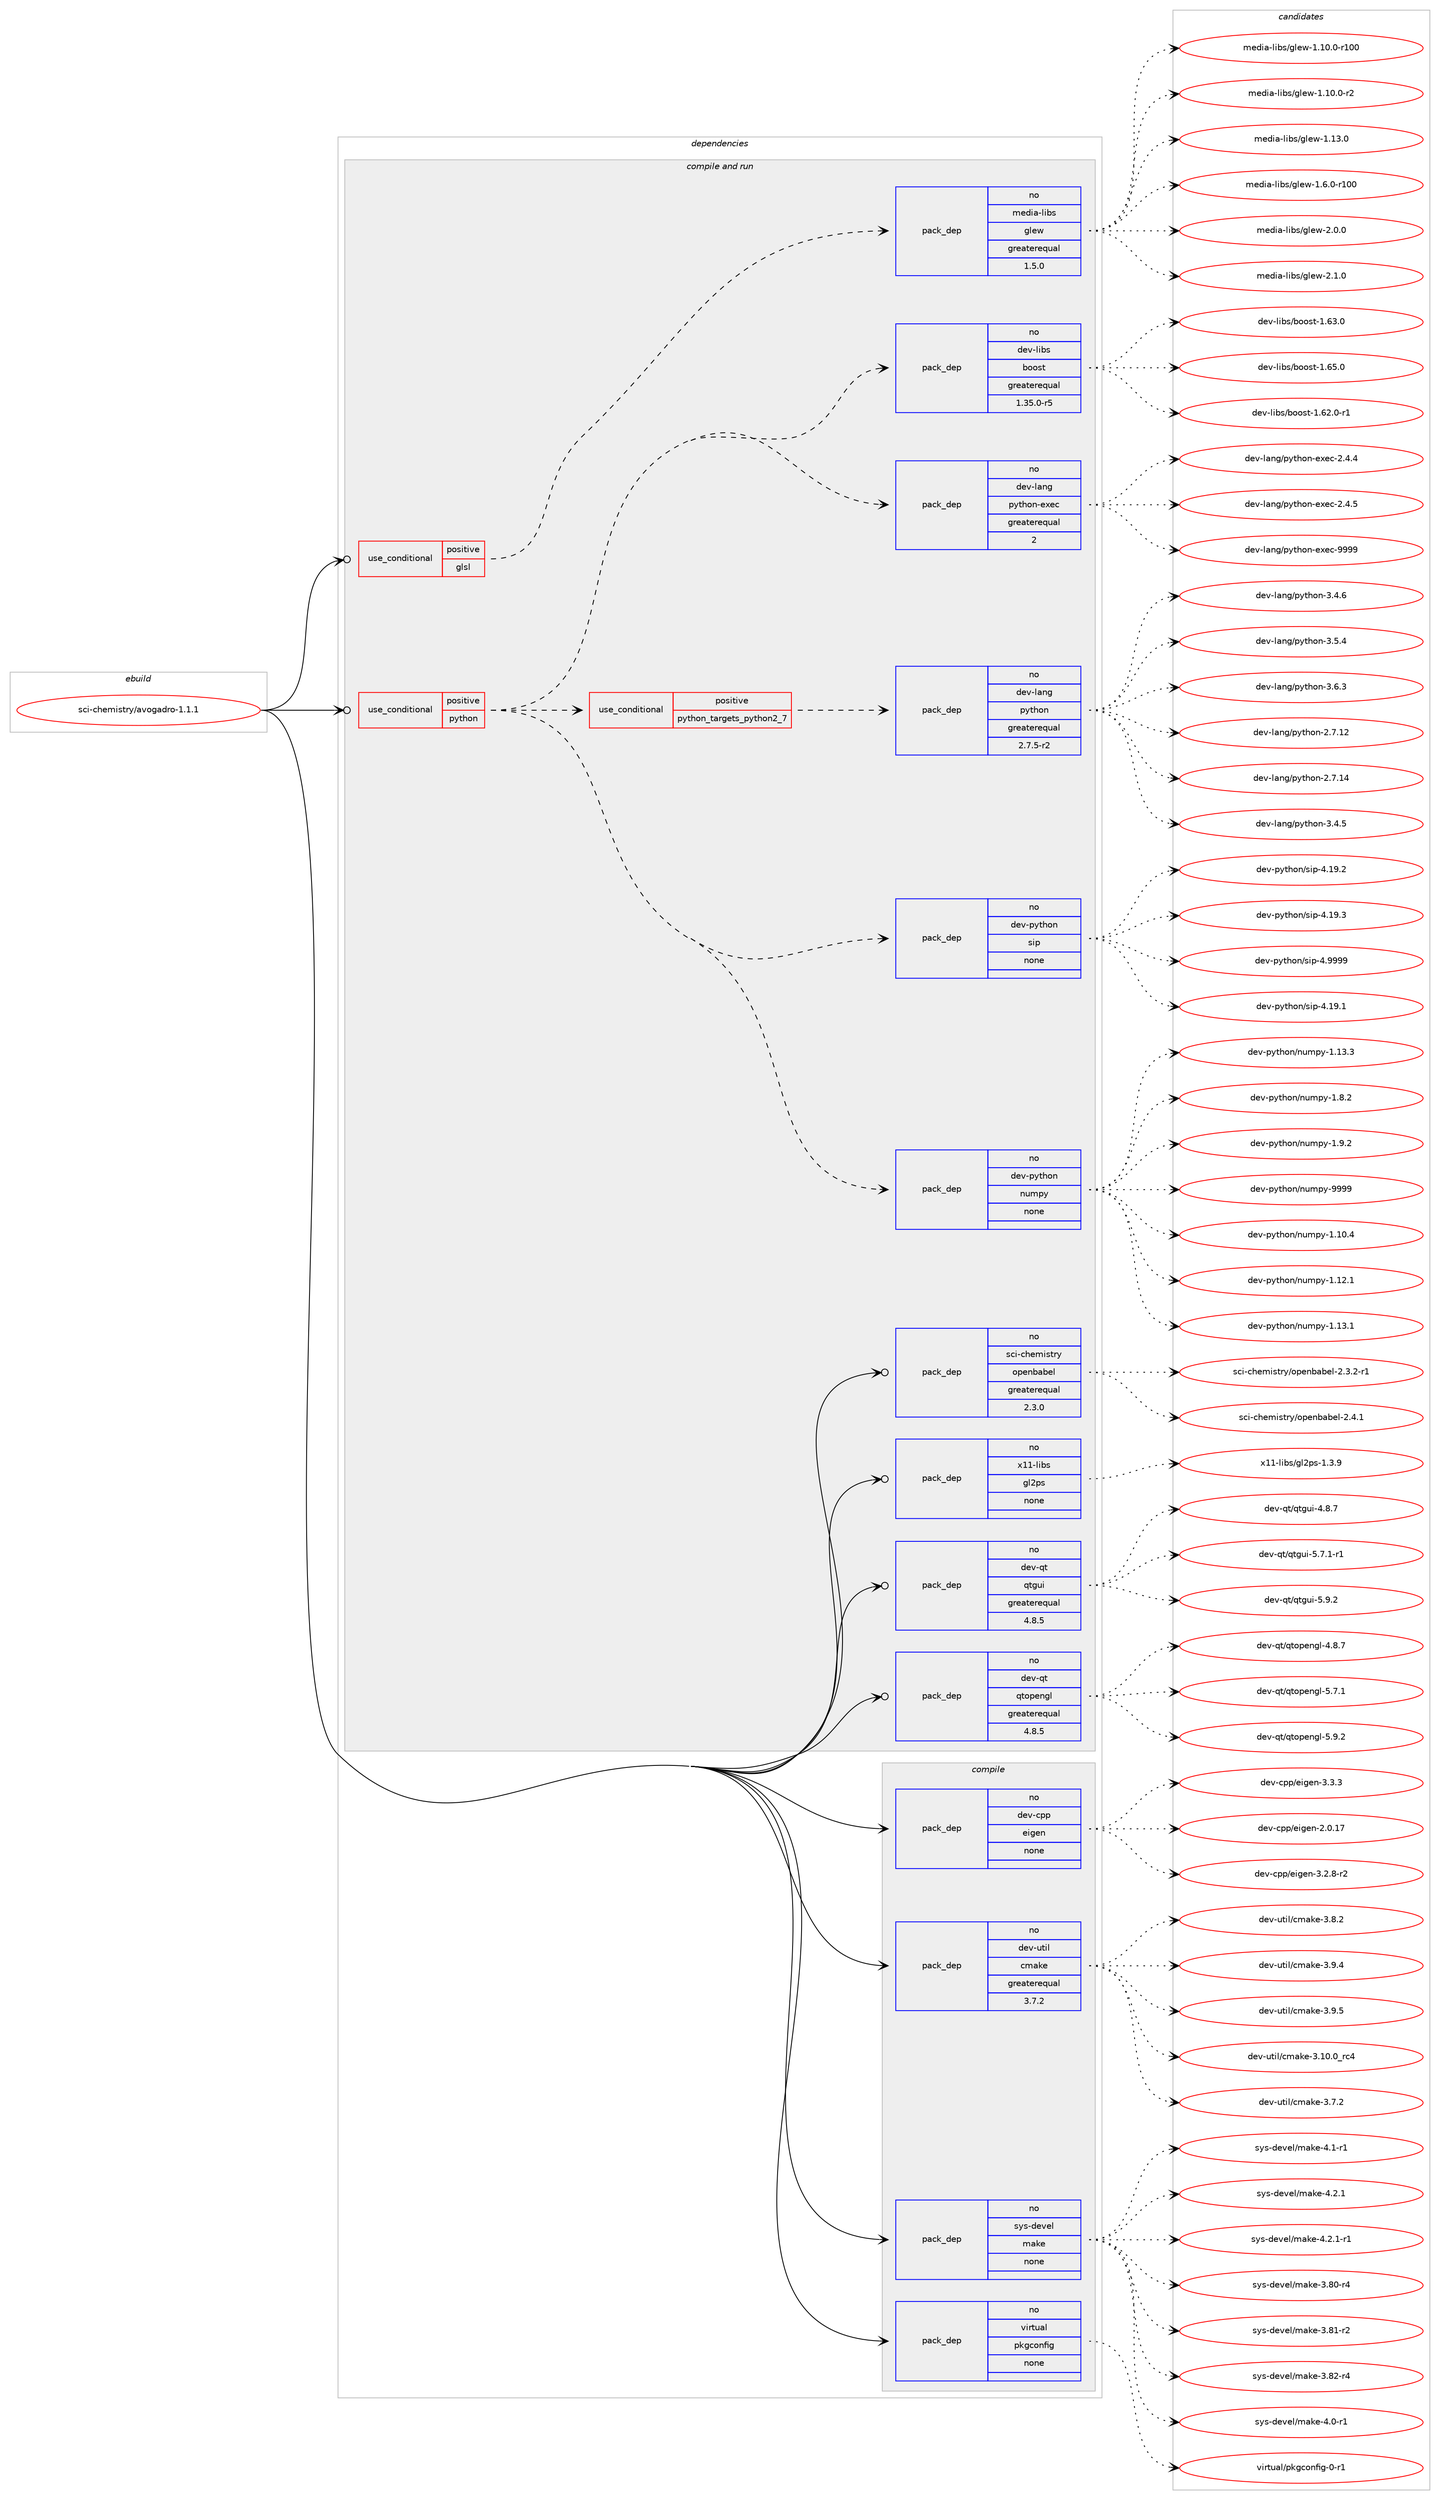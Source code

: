 digraph prolog {

# *************
# Graph options
# *************

newrank=true;
concentrate=true;
compound=true;
graph [rankdir=LR,fontname=Helvetica,fontsize=10,ranksep=1.5];#, ranksep=2.5, nodesep=0.2];
edge  [arrowhead=vee];
node  [fontname=Helvetica,fontsize=10];

# **********
# The ebuild
# **********

subgraph cluster_leftcol {
color=gray;
rank=same;
label=<<i>ebuild</i>>;
id [label="sci-chemistry/avogadro-1.1.1", color=red, width=4, href="../sci-chemistry/avogadro-1.1.1.svg"];
}

# ****************
# The dependencies
# ****************

subgraph cluster_midcol {
color=gray;
label=<<i>dependencies</i>>;
subgraph cluster_compile {
fillcolor="#eeeeee";
style=filled;
label=<<i>compile</i>>;
subgraph pack328520 {
dependency445774 [label=<<TABLE BORDER="0" CELLBORDER="1" CELLSPACING="0" CELLPADDING="4" WIDTH="220"><TR><TD ROWSPAN="6" CELLPADDING="30">pack_dep</TD></TR><TR><TD WIDTH="110">no</TD></TR><TR><TD>dev-cpp</TD></TR><TR><TD>eigen</TD></TR><TR><TD>none</TD></TR><TR><TD></TD></TR></TABLE>>, shape=none, color=blue];
}
id:e -> dependency445774:w [weight=20,style="solid",arrowhead="vee"];
subgraph pack328521 {
dependency445775 [label=<<TABLE BORDER="0" CELLBORDER="1" CELLSPACING="0" CELLPADDING="4" WIDTH="220"><TR><TD ROWSPAN="6" CELLPADDING="30">pack_dep</TD></TR><TR><TD WIDTH="110">no</TD></TR><TR><TD>dev-util</TD></TR><TR><TD>cmake</TD></TR><TR><TD>greaterequal</TD></TR><TR><TD>3.7.2</TD></TR></TABLE>>, shape=none, color=blue];
}
id:e -> dependency445775:w [weight=20,style="solid",arrowhead="vee"];
subgraph pack328522 {
dependency445776 [label=<<TABLE BORDER="0" CELLBORDER="1" CELLSPACING="0" CELLPADDING="4" WIDTH="220"><TR><TD ROWSPAN="6" CELLPADDING="30">pack_dep</TD></TR><TR><TD WIDTH="110">no</TD></TR><TR><TD>sys-devel</TD></TR><TR><TD>make</TD></TR><TR><TD>none</TD></TR><TR><TD></TD></TR></TABLE>>, shape=none, color=blue];
}
id:e -> dependency445776:w [weight=20,style="solid",arrowhead="vee"];
subgraph pack328523 {
dependency445777 [label=<<TABLE BORDER="0" CELLBORDER="1" CELLSPACING="0" CELLPADDING="4" WIDTH="220"><TR><TD ROWSPAN="6" CELLPADDING="30">pack_dep</TD></TR><TR><TD WIDTH="110">no</TD></TR><TR><TD>virtual</TD></TR><TR><TD>pkgconfig</TD></TR><TR><TD>none</TD></TR><TR><TD></TD></TR></TABLE>>, shape=none, color=blue];
}
id:e -> dependency445777:w [weight=20,style="solid",arrowhead="vee"];
}
subgraph cluster_compileandrun {
fillcolor="#eeeeee";
style=filled;
label=<<i>compile and run</i>>;
subgraph cond109504 {
dependency445778 [label=<<TABLE BORDER="0" CELLBORDER="1" CELLSPACING="0" CELLPADDING="4"><TR><TD ROWSPAN="3" CELLPADDING="10">use_conditional</TD></TR><TR><TD>positive</TD></TR><TR><TD>glsl</TD></TR></TABLE>>, shape=none, color=red];
subgraph pack328524 {
dependency445779 [label=<<TABLE BORDER="0" CELLBORDER="1" CELLSPACING="0" CELLPADDING="4" WIDTH="220"><TR><TD ROWSPAN="6" CELLPADDING="30">pack_dep</TD></TR><TR><TD WIDTH="110">no</TD></TR><TR><TD>media-libs</TD></TR><TR><TD>glew</TD></TR><TR><TD>greaterequal</TD></TR><TR><TD>1.5.0</TD></TR></TABLE>>, shape=none, color=blue];
}
dependency445778:e -> dependency445779:w [weight=20,style="dashed",arrowhead="vee"];
}
id:e -> dependency445778:w [weight=20,style="solid",arrowhead="odotvee"];
subgraph cond109505 {
dependency445780 [label=<<TABLE BORDER="0" CELLBORDER="1" CELLSPACING="0" CELLPADDING="4"><TR><TD ROWSPAN="3" CELLPADDING="10">use_conditional</TD></TR><TR><TD>positive</TD></TR><TR><TD>python</TD></TR></TABLE>>, shape=none, color=red];
subgraph pack328525 {
dependency445781 [label=<<TABLE BORDER="0" CELLBORDER="1" CELLSPACING="0" CELLPADDING="4" WIDTH="220"><TR><TD ROWSPAN="6" CELLPADDING="30">pack_dep</TD></TR><TR><TD WIDTH="110">no</TD></TR><TR><TD>dev-libs</TD></TR><TR><TD>boost</TD></TR><TR><TD>greaterequal</TD></TR><TR><TD>1.35.0-r5</TD></TR></TABLE>>, shape=none, color=blue];
}
dependency445780:e -> dependency445781:w [weight=20,style="dashed",arrowhead="vee"];
subgraph pack328526 {
dependency445782 [label=<<TABLE BORDER="0" CELLBORDER="1" CELLSPACING="0" CELLPADDING="4" WIDTH="220"><TR><TD ROWSPAN="6" CELLPADDING="30">pack_dep</TD></TR><TR><TD WIDTH="110">no</TD></TR><TR><TD>dev-python</TD></TR><TR><TD>numpy</TD></TR><TR><TD>none</TD></TR><TR><TD></TD></TR></TABLE>>, shape=none, color=blue];
}
dependency445780:e -> dependency445782:w [weight=20,style="dashed",arrowhead="vee"];
subgraph pack328527 {
dependency445783 [label=<<TABLE BORDER="0" CELLBORDER="1" CELLSPACING="0" CELLPADDING="4" WIDTH="220"><TR><TD ROWSPAN="6" CELLPADDING="30">pack_dep</TD></TR><TR><TD WIDTH="110">no</TD></TR><TR><TD>dev-python</TD></TR><TR><TD>sip</TD></TR><TR><TD>none</TD></TR><TR><TD></TD></TR></TABLE>>, shape=none, color=blue];
}
dependency445780:e -> dependency445783:w [weight=20,style="dashed",arrowhead="vee"];
subgraph cond109506 {
dependency445784 [label=<<TABLE BORDER="0" CELLBORDER="1" CELLSPACING="0" CELLPADDING="4"><TR><TD ROWSPAN="3" CELLPADDING="10">use_conditional</TD></TR><TR><TD>positive</TD></TR><TR><TD>python_targets_python2_7</TD></TR></TABLE>>, shape=none, color=red];
subgraph pack328528 {
dependency445785 [label=<<TABLE BORDER="0" CELLBORDER="1" CELLSPACING="0" CELLPADDING="4" WIDTH="220"><TR><TD ROWSPAN="6" CELLPADDING="30">pack_dep</TD></TR><TR><TD WIDTH="110">no</TD></TR><TR><TD>dev-lang</TD></TR><TR><TD>python</TD></TR><TR><TD>greaterequal</TD></TR><TR><TD>2.7.5-r2</TD></TR></TABLE>>, shape=none, color=blue];
}
dependency445784:e -> dependency445785:w [weight=20,style="dashed",arrowhead="vee"];
}
dependency445780:e -> dependency445784:w [weight=20,style="dashed",arrowhead="vee"];
subgraph pack328529 {
dependency445786 [label=<<TABLE BORDER="0" CELLBORDER="1" CELLSPACING="0" CELLPADDING="4" WIDTH="220"><TR><TD ROWSPAN="6" CELLPADDING="30">pack_dep</TD></TR><TR><TD WIDTH="110">no</TD></TR><TR><TD>dev-lang</TD></TR><TR><TD>python-exec</TD></TR><TR><TD>greaterequal</TD></TR><TR><TD>2</TD></TR></TABLE>>, shape=none, color=blue];
}
dependency445780:e -> dependency445786:w [weight=20,style="dashed",arrowhead="vee"];
}
id:e -> dependency445780:w [weight=20,style="solid",arrowhead="odotvee"];
subgraph pack328530 {
dependency445787 [label=<<TABLE BORDER="0" CELLBORDER="1" CELLSPACING="0" CELLPADDING="4" WIDTH="220"><TR><TD ROWSPAN="6" CELLPADDING="30">pack_dep</TD></TR><TR><TD WIDTH="110">no</TD></TR><TR><TD>dev-qt</TD></TR><TR><TD>qtgui</TD></TR><TR><TD>greaterequal</TD></TR><TR><TD>4.8.5</TD></TR></TABLE>>, shape=none, color=blue];
}
id:e -> dependency445787:w [weight=20,style="solid",arrowhead="odotvee"];
subgraph pack328531 {
dependency445788 [label=<<TABLE BORDER="0" CELLBORDER="1" CELLSPACING="0" CELLPADDING="4" WIDTH="220"><TR><TD ROWSPAN="6" CELLPADDING="30">pack_dep</TD></TR><TR><TD WIDTH="110">no</TD></TR><TR><TD>dev-qt</TD></TR><TR><TD>qtopengl</TD></TR><TR><TD>greaterequal</TD></TR><TR><TD>4.8.5</TD></TR></TABLE>>, shape=none, color=blue];
}
id:e -> dependency445788:w [weight=20,style="solid",arrowhead="odotvee"];
subgraph pack328532 {
dependency445789 [label=<<TABLE BORDER="0" CELLBORDER="1" CELLSPACING="0" CELLPADDING="4" WIDTH="220"><TR><TD ROWSPAN="6" CELLPADDING="30">pack_dep</TD></TR><TR><TD WIDTH="110">no</TD></TR><TR><TD>sci-chemistry</TD></TR><TR><TD>openbabel</TD></TR><TR><TD>greaterequal</TD></TR><TR><TD>2.3.0</TD></TR></TABLE>>, shape=none, color=blue];
}
id:e -> dependency445789:w [weight=20,style="solid",arrowhead="odotvee"];
subgraph pack328533 {
dependency445790 [label=<<TABLE BORDER="0" CELLBORDER="1" CELLSPACING="0" CELLPADDING="4" WIDTH="220"><TR><TD ROWSPAN="6" CELLPADDING="30">pack_dep</TD></TR><TR><TD WIDTH="110">no</TD></TR><TR><TD>x11-libs</TD></TR><TR><TD>gl2ps</TD></TR><TR><TD>none</TD></TR><TR><TD></TD></TR></TABLE>>, shape=none, color=blue];
}
id:e -> dependency445790:w [weight=20,style="solid",arrowhead="odotvee"];
}
subgraph cluster_run {
fillcolor="#eeeeee";
style=filled;
label=<<i>run</i>>;
}
}

# **************
# The candidates
# **************

subgraph cluster_choices {
rank=same;
color=gray;
label=<<i>candidates</i>>;

subgraph choice328520 {
color=black;
nodesep=1;
choice10010111845991121124710110510310111045504648464955 [label="dev-cpp/eigen-2.0.17", color=red, width=4,href="../dev-cpp/eigen-2.0.17.svg"];
choice1001011184599112112471011051031011104551465046564511450 [label="dev-cpp/eigen-3.2.8-r2", color=red, width=4,href="../dev-cpp/eigen-3.2.8-r2.svg"];
choice100101118459911211247101105103101110455146514651 [label="dev-cpp/eigen-3.3.3", color=red, width=4,href="../dev-cpp/eigen-3.3.3.svg"];
dependency445774:e -> choice10010111845991121124710110510310111045504648464955:w [style=dotted,weight="100"];
dependency445774:e -> choice1001011184599112112471011051031011104551465046564511450:w [style=dotted,weight="100"];
dependency445774:e -> choice100101118459911211247101105103101110455146514651:w [style=dotted,weight="100"];
}
subgraph choice328521 {
color=black;
nodesep=1;
choice1001011184511711610510847991099710710145514649484648951149952 [label="dev-util/cmake-3.10.0_rc4", color=red, width=4,href="../dev-util/cmake-3.10.0_rc4.svg"];
choice10010111845117116105108479910997107101455146554650 [label="dev-util/cmake-3.7.2", color=red, width=4,href="../dev-util/cmake-3.7.2.svg"];
choice10010111845117116105108479910997107101455146564650 [label="dev-util/cmake-3.8.2", color=red, width=4,href="../dev-util/cmake-3.8.2.svg"];
choice10010111845117116105108479910997107101455146574652 [label="dev-util/cmake-3.9.4", color=red, width=4,href="../dev-util/cmake-3.9.4.svg"];
choice10010111845117116105108479910997107101455146574653 [label="dev-util/cmake-3.9.5", color=red, width=4,href="../dev-util/cmake-3.9.5.svg"];
dependency445775:e -> choice1001011184511711610510847991099710710145514649484648951149952:w [style=dotted,weight="100"];
dependency445775:e -> choice10010111845117116105108479910997107101455146554650:w [style=dotted,weight="100"];
dependency445775:e -> choice10010111845117116105108479910997107101455146564650:w [style=dotted,weight="100"];
dependency445775:e -> choice10010111845117116105108479910997107101455146574652:w [style=dotted,weight="100"];
dependency445775:e -> choice10010111845117116105108479910997107101455146574653:w [style=dotted,weight="100"];
}
subgraph choice328522 {
color=black;
nodesep=1;
choice11512111545100101118101108471099710710145514656484511452 [label="sys-devel/make-3.80-r4", color=red, width=4,href="../sys-devel/make-3.80-r4.svg"];
choice11512111545100101118101108471099710710145514656494511450 [label="sys-devel/make-3.81-r2", color=red, width=4,href="../sys-devel/make-3.81-r2.svg"];
choice11512111545100101118101108471099710710145514656504511452 [label="sys-devel/make-3.82-r4", color=red, width=4,href="../sys-devel/make-3.82-r4.svg"];
choice115121115451001011181011084710997107101455246484511449 [label="sys-devel/make-4.0-r1", color=red, width=4,href="../sys-devel/make-4.0-r1.svg"];
choice115121115451001011181011084710997107101455246494511449 [label="sys-devel/make-4.1-r1", color=red, width=4,href="../sys-devel/make-4.1-r1.svg"];
choice115121115451001011181011084710997107101455246504649 [label="sys-devel/make-4.2.1", color=red, width=4,href="../sys-devel/make-4.2.1.svg"];
choice1151211154510010111810110847109971071014552465046494511449 [label="sys-devel/make-4.2.1-r1", color=red, width=4,href="../sys-devel/make-4.2.1-r1.svg"];
dependency445776:e -> choice11512111545100101118101108471099710710145514656484511452:w [style=dotted,weight="100"];
dependency445776:e -> choice11512111545100101118101108471099710710145514656494511450:w [style=dotted,weight="100"];
dependency445776:e -> choice11512111545100101118101108471099710710145514656504511452:w [style=dotted,weight="100"];
dependency445776:e -> choice115121115451001011181011084710997107101455246484511449:w [style=dotted,weight="100"];
dependency445776:e -> choice115121115451001011181011084710997107101455246494511449:w [style=dotted,weight="100"];
dependency445776:e -> choice115121115451001011181011084710997107101455246504649:w [style=dotted,weight="100"];
dependency445776:e -> choice1151211154510010111810110847109971071014552465046494511449:w [style=dotted,weight="100"];
}
subgraph choice328523 {
color=black;
nodesep=1;
choice11810511411611797108471121071039911111010210510345484511449 [label="virtual/pkgconfig-0-r1", color=red, width=4,href="../virtual/pkgconfig-0-r1.svg"];
dependency445777:e -> choice11810511411611797108471121071039911111010210510345484511449:w [style=dotted,weight="100"];
}
subgraph choice328524 {
color=black;
nodesep=1;
choice109101100105974510810598115471031081011194549464948464845114494848 [label="media-libs/glew-1.10.0-r100", color=red, width=4,href="../media-libs/glew-1.10.0-r100.svg"];
choice10910110010597451081059811547103108101119454946494846484511450 [label="media-libs/glew-1.10.0-r2", color=red, width=4,href="../media-libs/glew-1.10.0-r2.svg"];
choice1091011001059745108105981154710310810111945494649514648 [label="media-libs/glew-1.13.0", color=red, width=4,href="../media-libs/glew-1.13.0.svg"];
choice1091011001059745108105981154710310810111945494654464845114494848 [label="media-libs/glew-1.6.0-r100", color=red, width=4,href="../media-libs/glew-1.6.0-r100.svg"];
choice10910110010597451081059811547103108101119455046484648 [label="media-libs/glew-2.0.0", color=red, width=4,href="../media-libs/glew-2.0.0.svg"];
choice10910110010597451081059811547103108101119455046494648 [label="media-libs/glew-2.1.0", color=red, width=4,href="../media-libs/glew-2.1.0.svg"];
dependency445779:e -> choice109101100105974510810598115471031081011194549464948464845114494848:w [style=dotted,weight="100"];
dependency445779:e -> choice10910110010597451081059811547103108101119454946494846484511450:w [style=dotted,weight="100"];
dependency445779:e -> choice1091011001059745108105981154710310810111945494649514648:w [style=dotted,weight="100"];
dependency445779:e -> choice1091011001059745108105981154710310810111945494654464845114494848:w [style=dotted,weight="100"];
dependency445779:e -> choice10910110010597451081059811547103108101119455046484648:w [style=dotted,weight="100"];
dependency445779:e -> choice10910110010597451081059811547103108101119455046494648:w [style=dotted,weight="100"];
}
subgraph choice328525 {
color=black;
nodesep=1;
choice10010111845108105981154798111111115116454946545046484511449 [label="dev-libs/boost-1.62.0-r1", color=red, width=4,href="../dev-libs/boost-1.62.0-r1.svg"];
choice1001011184510810598115479811111111511645494654514648 [label="dev-libs/boost-1.63.0", color=red, width=4,href="../dev-libs/boost-1.63.0.svg"];
choice1001011184510810598115479811111111511645494654534648 [label="dev-libs/boost-1.65.0", color=red, width=4,href="../dev-libs/boost-1.65.0.svg"];
dependency445781:e -> choice10010111845108105981154798111111115116454946545046484511449:w [style=dotted,weight="100"];
dependency445781:e -> choice1001011184510810598115479811111111511645494654514648:w [style=dotted,weight="100"];
dependency445781:e -> choice1001011184510810598115479811111111511645494654534648:w [style=dotted,weight="100"];
}
subgraph choice328526 {
color=black;
nodesep=1;
choice100101118451121211161041111104711011710911212145494649484652 [label="dev-python/numpy-1.10.4", color=red, width=4,href="../dev-python/numpy-1.10.4.svg"];
choice100101118451121211161041111104711011710911212145494649504649 [label="dev-python/numpy-1.12.1", color=red, width=4,href="../dev-python/numpy-1.12.1.svg"];
choice100101118451121211161041111104711011710911212145494649514649 [label="dev-python/numpy-1.13.1", color=red, width=4,href="../dev-python/numpy-1.13.1.svg"];
choice100101118451121211161041111104711011710911212145494649514651 [label="dev-python/numpy-1.13.3", color=red, width=4,href="../dev-python/numpy-1.13.3.svg"];
choice1001011184511212111610411111047110117109112121454946564650 [label="dev-python/numpy-1.8.2", color=red, width=4,href="../dev-python/numpy-1.8.2.svg"];
choice1001011184511212111610411111047110117109112121454946574650 [label="dev-python/numpy-1.9.2", color=red, width=4,href="../dev-python/numpy-1.9.2.svg"];
choice10010111845112121116104111110471101171091121214557575757 [label="dev-python/numpy-9999", color=red, width=4,href="../dev-python/numpy-9999.svg"];
dependency445782:e -> choice100101118451121211161041111104711011710911212145494649484652:w [style=dotted,weight="100"];
dependency445782:e -> choice100101118451121211161041111104711011710911212145494649504649:w [style=dotted,weight="100"];
dependency445782:e -> choice100101118451121211161041111104711011710911212145494649514649:w [style=dotted,weight="100"];
dependency445782:e -> choice100101118451121211161041111104711011710911212145494649514651:w [style=dotted,weight="100"];
dependency445782:e -> choice1001011184511212111610411111047110117109112121454946564650:w [style=dotted,weight="100"];
dependency445782:e -> choice1001011184511212111610411111047110117109112121454946574650:w [style=dotted,weight="100"];
dependency445782:e -> choice10010111845112121116104111110471101171091121214557575757:w [style=dotted,weight="100"];
}
subgraph choice328527 {
color=black;
nodesep=1;
choice100101118451121211161041111104711510511245524649574649 [label="dev-python/sip-4.19.1", color=red, width=4,href="../dev-python/sip-4.19.1.svg"];
choice100101118451121211161041111104711510511245524649574650 [label="dev-python/sip-4.19.2", color=red, width=4,href="../dev-python/sip-4.19.2.svg"];
choice100101118451121211161041111104711510511245524649574651 [label="dev-python/sip-4.19.3", color=red, width=4,href="../dev-python/sip-4.19.3.svg"];
choice100101118451121211161041111104711510511245524657575757 [label="dev-python/sip-4.9999", color=red, width=4,href="../dev-python/sip-4.9999.svg"];
dependency445783:e -> choice100101118451121211161041111104711510511245524649574649:w [style=dotted,weight="100"];
dependency445783:e -> choice100101118451121211161041111104711510511245524649574650:w [style=dotted,weight="100"];
dependency445783:e -> choice100101118451121211161041111104711510511245524649574651:w [style=dotted,weight="100"];
dependency445783:e -> choice100101118451121211161041111104711510511245524657575757:w [style=dotted,weight="100"];
}
subgraph choice328528 {
color=black;
nodesep=1;
choice10010111845108971101034711212111610411111045504655464950 [label="dev-lang/python-2.7.12", color=red, width=4,href="../dev-lang/python-2.7.12.svg"];
choice10010111845108971101034711212111610411111045504655464952 [label="dev-lang/python-2.7.14", color=red, width=4,href="../dev-lang/python-2.7.14.svg"];
choice100101118451089711010347112121116104111110455146524653 [label="dev-lang/python-3.4.5", color=red, width=4,href="../dev-lang/python-3.4.5.svg"];
choice100101118451089711010347112121116104111110455146524654 [label="dev-lang/python-3.4.6", color=red, width=4,href="../dev-lang/python-3.4.6.svg"];
choice100101118451089711010347112121116104111110455146534652 [label="dev-lang/python-3.5.4", color=red, width=4,href="../dev-lang/python-3.5.4.svg"];
choice100101118451089711010347112121116104111110455146544651 [label="dev-lang/python-3.6.3", color=red, width=4,href="../dev-lang/python-3.6.3.svg"];
dependency445785:e -> choice10010111845108971101034711212111610411111045504655464950:w [style=dotted,weight="100"];
dependency445785:e -> choice10010111845108971101034711212111610411111045504655464952:w [style=dotted,weight="100"];
dependency445785:e -> choice100101118451089711010347112121116104111110455146524653:w [style=dotted,weight="100"];
dependency445785:e -> choice100101118451089711010347112121116104111110455146524654:w [style=dotted,weight="100"];
dependency445785:e -> choice100101118451089711010347112121116104111110455146534652:w [style=dotted,weight="100"];
dependency445785:e -> choice100101118451089711010347112121116104111110455146544651:w [style=dotted,weight="100"];
}
subgraph choice328529 {
color=black;
nodesep=1;
choice1001011184510897110103471121211161041111104510112010199455046524652 [label="dev-lang/python-exec-2.4.4", color=red, width=4,href="../dev-lang/python-exec-2.4.4.svg"];
choice1001011184510897110103471121211161041111104510112010199455046524653 [label="dev-lang/python-exec-2.4.5", color=red, width=4,href="../dev-lang/python-exec-2.4.5.svg"];
choice10010111845108971101034711212111610411111045101120101994557575757 [label="dev-lang/python-exec-9999", color=red, width=4,href="../dev-lang/python-exec-9999.svg"];
dependency445786:e -> choice1001011184510897110103471121211161041111104510112010199455046524652:w [style=dotted,weight="100"];
dependency445786:e -> choice1001011184510897110103471121211161041111104510112010199455046524653:w [style=dotted,weight="100"];
dependency445786:e -> choice10010111845108971101034711212111610411111045101120101994557575757:w [style=dotted,weight="100"];
}
subgraph choice328530 {
color=black;
nodesep=1;
choice1001011184511311647113116103117105455246564655 [label="dev-qt/qtgui-4.8.7", color=red, width=4,href="../dev-qt/qtgui-4.8.7.svg"];
choice10010111845113116471131161031171054553465546494511449 [label="dev-qt/qtgui-5.7.1-r1", color=red, width=4,href="../dev-qt/qtgui-5.7.1-r1.svg"];
choice1001011184511311647113116103117105455346574650 [label="dev-qt/qtgui-5.9.2", color=red, width=4,href="../dev-qt/qtgui-5.9.2.svg"];
dependency445787:e -> choice1001011184511311647113116103117105455246564655:w [style=dotted,weight="100"];
dependency445787:e -> choice10010111845113116471131161031171054553465546494511449:w [style=dotted,weight="100"];
dependency445787:e -> choice1001011184511311647113116103117105455346574650:w [style=dotted,weight="100"];
}
subgraph choice328531 {
color=black;
nodesep=1;
choice1001011184511311647113116111112101110103108455246564655 [label="dev-qt/qtopengl-4.8.7", color=red, width=4,href="../dev-qt/qtopengl-4.8.7.svg"];
choice1001011184511311647113116111112101110103108455346554649 [label="dev-qt/qtopengl-5.7.1", color=red, width=4,href="../dev-qt/qtopengl-5.7.1.svg"];
choice1001011184511311647113116111112101110103108455346574650 [label="dev-qt/qtopengl-5.9.2", color=red, width=4,href="../dev-qt/qtopengl-5.9.2.svg"];
dependency445788:e -> choice1001011184511311647113116111112101110103108455246564655:w [style=dotted,weight="100"];
dependency445788:e -> choice1001011184511311647113116111112101110103108455346554649:w [style=dotted,weight="100"];
dependency445788:e -> choice1001011184511311647113116111112101110103108455346574650:w [style=dotted,weight="100"];
}
subgraph choice328532 {
color=black;
nodesep=1;
choice115991054599104101109105115116114121471111121011109897981011084550465146504511449 [label="sci-chemistry/openbabel-2.3.2-r1", color=red, width=4,href="../sci-chemistry/openbabel-2.3.2-r1.svg"];
choice11599105459910410110910511511611412147111112101110989798101108455046524649 [label="sci-chemistry/openbabel-2.4.1", color=red, width=4,href="../sci-chemistry/openbabel-2.4.1.svg"];
dependency445789:e -> choice115991054599104101109105115116114121471111121011109897981011084550465146504511449:w [style=dotted,weight="100"];
dependency445789:e -> choice11599105459910410110910511511611412147111112101110989798101108455046524649:w [style=dotted,weight="100"];
}
subgraph choice328533 {
color=black;
nodesep=1;
choice120494945108105981154710310850112115454946514657 [label="x11-libs/gl2ps-1.3.9", color=red, width=4,href="../x11-libs/gl2ps-1.3.9.svg"];
dependency445790:e -> choice120494945108105981154710310850112115454946514657:w [style=dotted,weight="100"];
}
}

}
